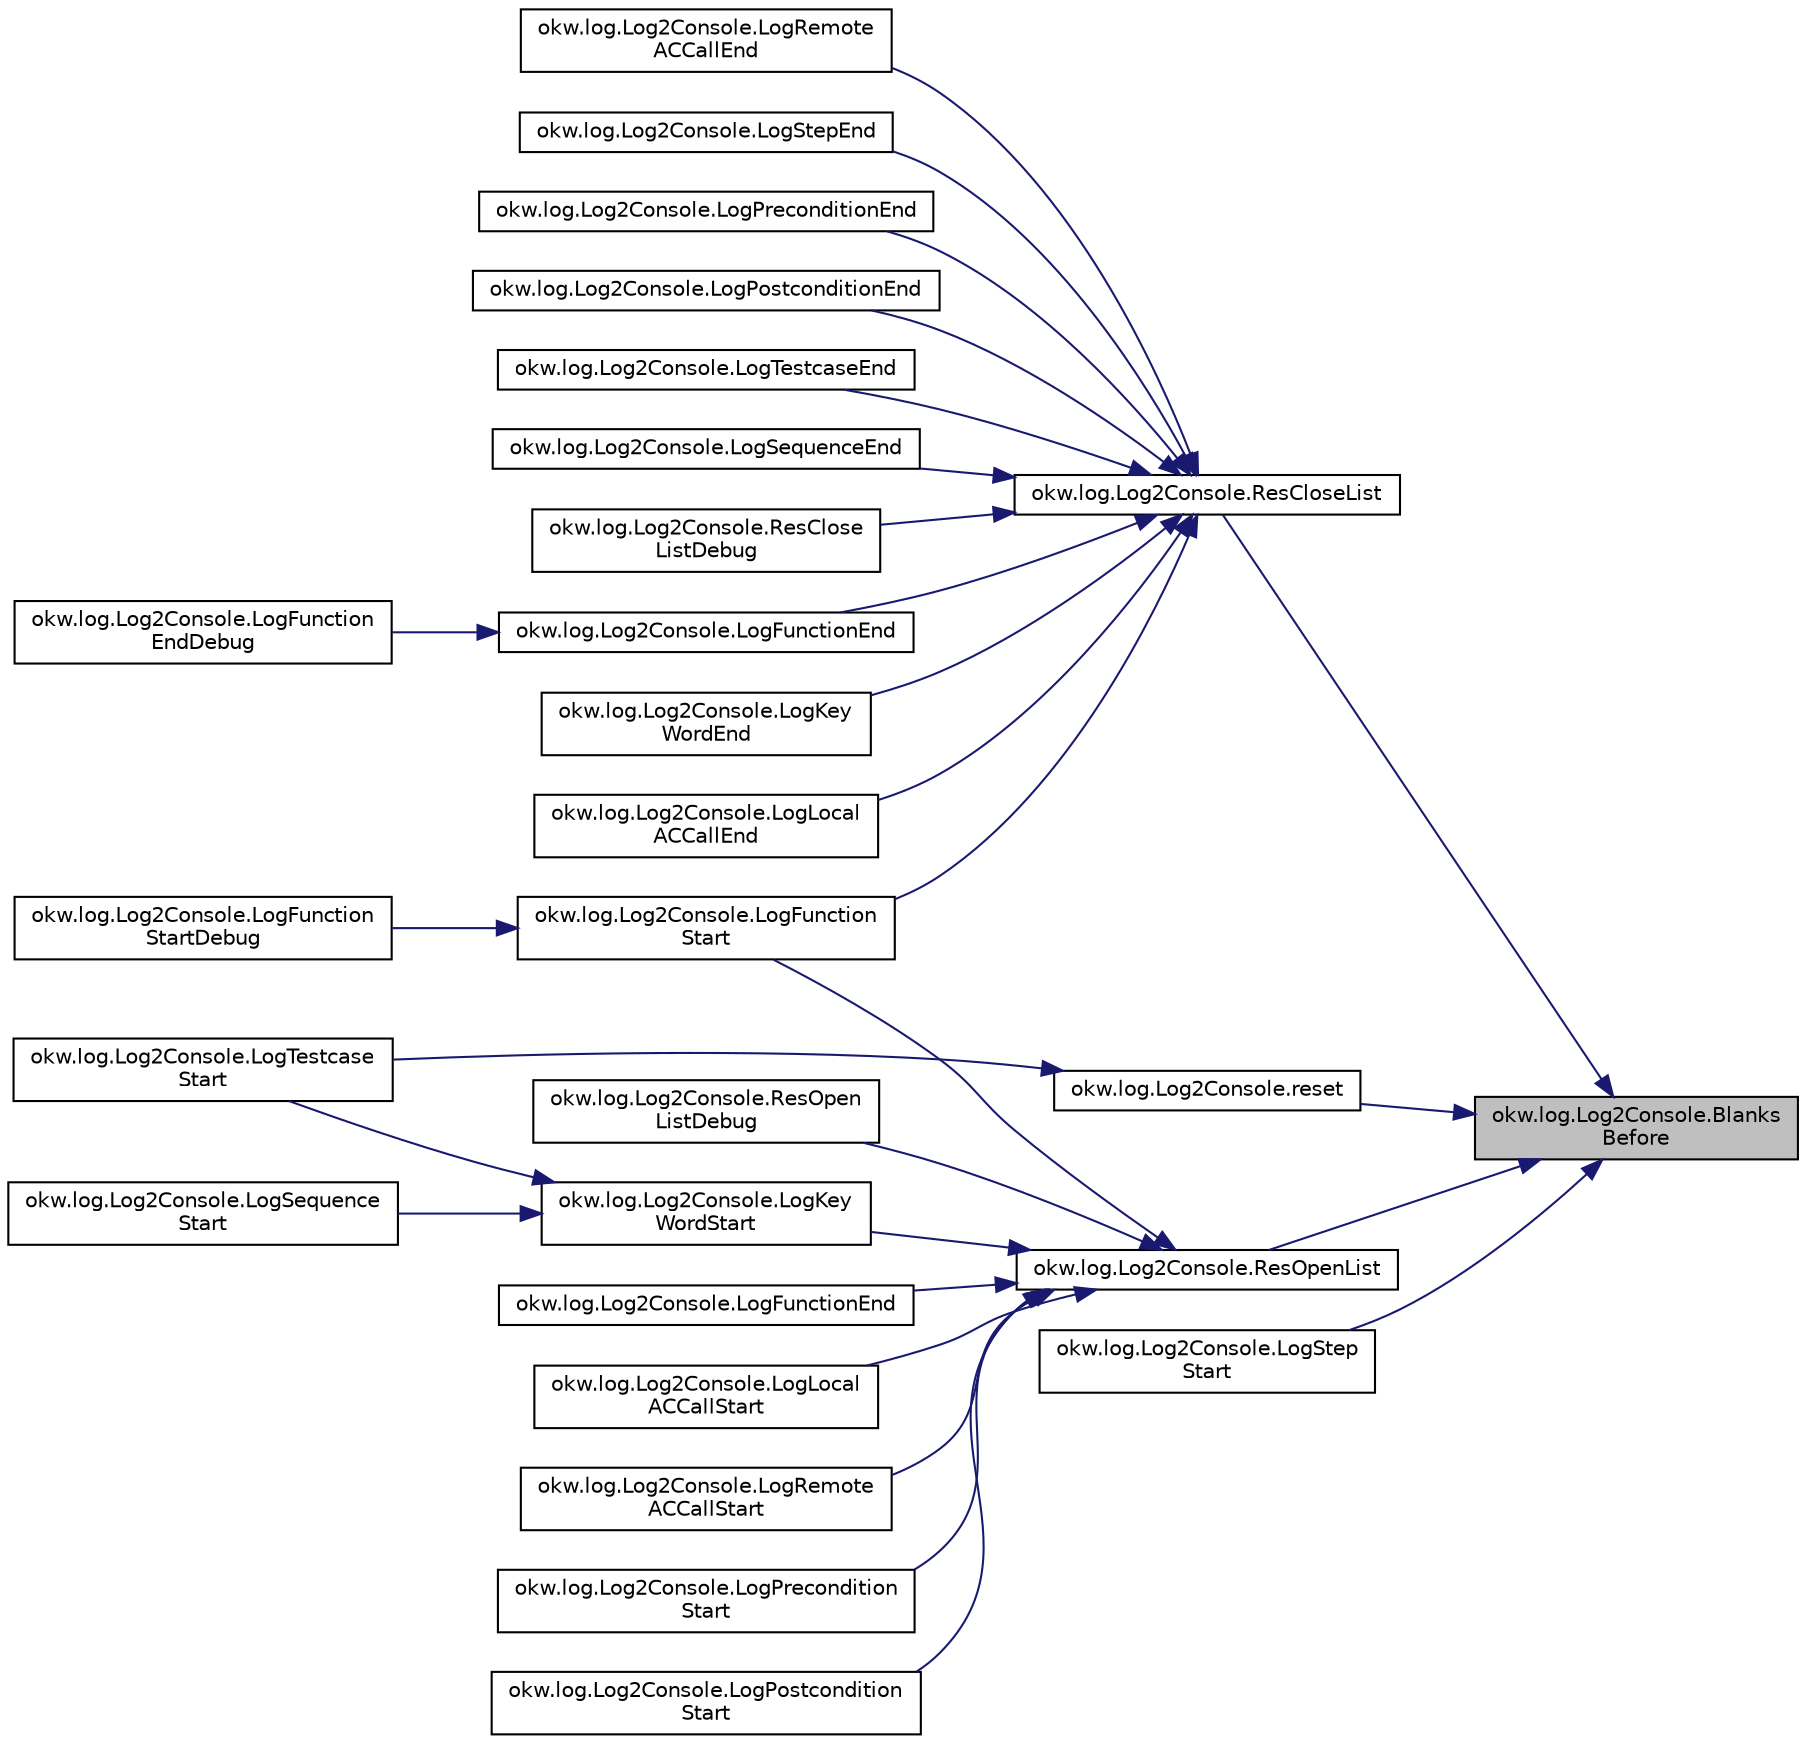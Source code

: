 digraph "okw.log.Log2Console.BlanksBefore"
{
 // INTERACTIVE_SVG=YES
 // LATEX_PDF_SIZE
  edge [fontname="Helvetica",fontsize="10",labelfontname="Helvetica",labelfontsize="10"];
  node [fontname="Helvetica",fontsize="10",shape=record];
  rankdir="RL";
  Node2 [label="okw.log.Log2Console.Blanks\lBefore",height=0.2,width=0.4,color="black", fillcolor="grey75", style="filled", fontcolor="black",tooltip="Erzeugt die Einrücktiefe für die Console-Ausgabe."];
  Node2 -> Node3 [dir="back",color="midnightblue",fontsize="10",style="solid",fontname="Helvetica"];
  Node3 [label="okw.log.Log2Console.reset",height=0.2,width=0.4,color="black", fillcolor="white", style="filled",URL="$classokw_1_1log_1_1_log2_console.html#ae43e369c8f55c561cdd911cda4f97031",tooltip="Method resets ."];
  Node3 -> Node4 [dir="back",color="midnightblue",fontsize="10",style="solid",fontname="Helvetica"];
  Node4 [label="okw.log.Log2Console.LogTestcase\lStart",height=0.2,width=0.4,color="black", fillcolor="white", style="filled",URL="$classokw_1_1log_1_1_log2_console.html#ab54c67895506d0e6786be1b7c4f1ac78",tooltip="LogTestcaseStart:"];
  Node2 -> Node5 [dir="back",color="midnightblue",fontsize="10",style="solid",fontname="Helvetica"];
  Node5 [label="okw.log.Log2Console.LogStep\lStart",height=0.2,width=0.4,color="black", fillcolor="white", style="filled",URL="$classokw_1_1log_1_1_log2_console.html#ae0d8107ea279f3694c342c25d5c153ab",tooltip="LogStepStart: Log Begin of (Test) Step."];
  Node2 -> Node6 [dir="back",color="midnightblue",fontsize="10",style="solid",fontname="Helvetica"];
  Node6 [label="okw.log.Log2Console.ResCloseList",height=0.2,width=0.4,color="black", fillcolor="white", style="filled",URL="$classokw_1_1log_1_1_log2_console.html#ab2120d2a3c68dc03a6a62d02570bfbd6",tooltip="ResCloseList: Closes the outline level."];
  Node6 -> Node7 [dir="back",color="midnightblue",fontsize="10",style="solid",fontname="Helvetica"];
  Node7 [label="okw.log.Log2Console.LogFunctionEnd",height=0.2,width=0.4,color="black", fillcolor="white", style="filled",URL="$classokw_1_1log_1_1_log2_console.html#ae5d97f0d2c5d086474b811f700e97eb1",tooltip="LogFunctionEnd:"];
  Node7 -> Node8 [dir="back",color="midnightblue",fontsize="10",style="solid",fontname="Helvetica"];
  Node8 [label="okw.log.Log2Console.LogFunction\lEndDebug",height=0.2,width=0.4,color="black", fillcolor="white", style="filled",URL="$classokw_1_1log_1_1_log2_console.html#a02a98178389196a6ac48021d5b116d7d",tooltip="LogFunctionEndDebug:"];
  Node6 -> Node9 [dir="back",color="midnightblue",fontsize="10",style="solid",fontname="Helvetica"];
  Node9 [label="okw.log.Log2Console.LogFunction\lStart",height=0.2,width=0.4,color="black", fillcolor="white", style="filled",URL="$classokw_1_1log_1_1_log2_console.html#a06fc14df2dcb5b2b28b65b2a5ca07e25",tooltip="LogFunctionStart:"];
  Node9 -> Node10 [dir="back",color="midnightblue",fontsize="10",style="solid",fontname="Helvetica"];
  Node10 [label="okw.log.Log2Console.LogFunction\lStartDebug",height=0.2,width=0.4,color="black", fillcolor="white", style="filled",URL="$classokw_1_1log_1_1_log2_console.html#ae12be755a9da04599d329cfece22b1ef",tooltip="LogFunctionStartDebug:"];
  Node6 -> Node11 [dir="back",color="midnightblue",fontsize="10",style="solid",fontname="Helvetica"];
  Node11 [label="okw.log.Log2Console.LogKey\lWordEnd",height=0.2,width=0.4,color="black", fillcolor="white", style="filled",URL="$classokw_1_1log_1_1_log2_console.html#a0cfb34192c7f33171638dcde05db6a99",tooltip="LogKeyWordEnd:"];
  Node6 -> Node12 [dir="back",color="midnightblue",fontsize="10",style="solid",fontname="Helvetica"];
  Node12 [label="okw.log.Log2Console.LogLocal\lACCallEnd",height=0.2,width=0.4,color="black", fillcolor="white", style="filled",URL="$classokw_1_1log_1_1_log2_console.html#a3d9bcf755c935b81d8e9a7d4360cc0a3",tooltip=" "];
  Node6 -> Node13 [dir="back",color="midnightblue",fontsize="10",style="solid",fontname="Helvetica"];
  Node13 [label="okw.log.Log2Console.LogRemote\lACCallEnd",height=0.2,width=0.4,color="black", fillcolor="white", style="filled",URL="$classokw_1_1log_1_1_log2_console.html#afcc5695b2d6789edce77dea2dda53474",tooltip="LogRemoteACCallEnd: End of a remote AC call."];
  Node6 -> Node14 [dir="back",color="midnightblue",fontsize="10",style="solid",fontname="Helvetica"];
  Node14 [label="okw.log.Log2Console.LogStepEnd",height=0.2,width=0.4,color="black", fillcolor="white", style="filled",URL="$classokw_1_1log_1_1_log2_console.html#aa0b3cb31054e874a743f260ada96536c",tooltip=" "];
  Node6 -> Node15 [dir="back",color="midnightblue",fontsize="10",style="solid",fontname="Helvetica"];
  Node15 [label="okw.log.Log2Console.LogPreconditionEnd",height=0.2,width=0.4,color="black", fillcolor="white", style="filled",URL="$classokw_1_1log_1_1_log2_console.html#a42dde737680a3591a075c2fd6775b755",tooltip=" "];
  Node6 -> Node16 [dir="back",color="midnightblue",fontsize="10",style="solid",fontname="Helvetica"];
  Node16 [label="okw.log.Log2Console.LogPostconditionEnd",height=0.2,width=0.4,color="black", fillcolor="white", style="filled",URL="$classokw_1_1log_1_1_log2_console.html#a012320e35ef6a3e6635c17b111e29f11",tooltip=" "];
  Node6 -> Node17 [dir="back",color="midnightblue",fontsize="10",style="solid",fontname="Helvetica"];
  Node17 [label="okw.log.Log2Console.LogTestcaseEnd",height=0.2,width=0.4,color="black", fillcolor="white", style="filled",URL="$classokw_1_1log_1_1_log2_console.html#a3d7f0164c5d9db37f32b9678b96bd2af",tooltip="LogTestcaseEnd:"];
  Node6 -> Node18 [dir="back",color="midnightblue",fontsize="10",style="solid",fontname="Helvetica"];
  Node18 [label="okw.log.Log2Console.LogSequenceEnd",height=0.2,width=0.4,color="black", fillcolor="white", style="filled",URL="$classokw_1_1log_1_1_log2_console.html#a6adb44f183bebb3b2251c595e933e5f7",tooltip="LogSequenceEnd:"];
  Node6 -> Node19 [dir="back",color="midnightblue",fontsize="10",style="solid",fontname="Helvetica"];
  Node19 [label="okw.log.Log2Console.ResClose\lListDebug",height=0.2,width=0.4,color="black", fillcolor="white", style="filled",URL="$classokw_1_1log_1_1_log2_console.html#a5f0ef403d1d3c2c093b2a8b0d6ded070",tooltip="ResCloseListDebug:"];
  Node2 -> Node20 [dir="back",color="midnightblue",fontsize="10",style="solid",fontname="Helvetica"];
  Node20 [label="okw.log.Log2Console.ResOpenList",height=0.2,width=0.4,color="black", fillcolor="white", style="filled",URL="$classokw_1_1log_1_1_log2_console.html#af99ba81cf4d8e14d5fe19070f12ae5cb",tooltip="LogFunctionStartDebug: Opens a debug outline level with the ."];
  Node20 -> Node21 [dir="back",color="midnightblue",fontsize="10",style="solid",fontname="Helvetica"];
  Node21 [label="okw.log.Log2Console.LogFunctionEnd",height=0.2,width=0.4,color="black", fillcolor="white", style="filled",URL="$classokw_1_1log_1_1_log2_console.html#a2d42361222359da106d531084f9d283e",tooltip="LogFunctionEnd(String):"];
  Node20 -> Node9 [dir="back",color="midnightblue",fontsize="10",style="solid",fontname="Helvetica"];
  Node20 -> Node22 [dir="back",color="midnightblue",fontsize="10",style="solid",fontname="Helvetica"];
  Node22 [label="okw.log.Log2Console.LogKey\lWordStart",height=0.2,width=0.4,color="black", fillcolor="white", style="filled",URL="$classokw_1_1log_1_1_log2_console.html#a6c848745fc8facac542f043f4bfce4bc",tooltip="LogKeyWordStart:"];
  Node22 -> Node4 [dir="back",color="midnightblue",fontsize="10",style="solid",fontname="Helvetica"];
  Node22 -> Node23 [dir="back",color="midnightblue",fontsize="10",style="solid",fontname="Helvetica"];
  Node23 [label="okw.log.Log2Console.LogSequence\lStart",height=0.2,width=0.4,color="black", fillcolor="white", style="filled",URL="$classokw_1_1log_1_1_log2_console.html#a9ec829b2c64f226a7de1d6a8c0ec468f",tooltip="LogSequenceStart: Begin of a Sequence."];
  Node20 -> Node24 [dir="back",color="midnightblue",fontsize="10",style="solid",fontname="Helvetica"];
  Node24 [label="okw.log.Log2Console.LogLocal\lACCallStart",height=0.2,width=0.4,color="black", fillcolor="white", style="filled",URL="$classokw_1_1log_1_1_log2_console.html#a3519f399a0b6e6b1abe9b9b28f8edac6",tooltip=" "];
  Node20 -> Node25 [dir="back",color="midnightblue",fontsize="10",style="solid",fontname="Helvetica"];
  Node25 [label="okw.log.Log2Console.LogRemote\lACCallStart",height=0.2,width=0.4,color="black", fillcolor="white", style="filled",URL="$classokw_1_1log_1_1_log2_console.html#af6d461a8771a7bdf8513a3dead7801bc",tooltip="LogRemoteACCallStart: Start of a remote AC call."];
  Node20 -> Node26 [dir="back",color="midnightblue",fontsize="10",style="solid",fontname="Helvetica"];
  Node26 [label="okw.log.Log2Console.LogPrecondition\lStart",height=0.2,width=0.4,color="black", fillcolor="white", style="filled",URL="$classokw_1_1log_1_1_log2_console.html#a4a54aa99722b1644782f7d7df6040161",tooltip=" "];
  Node20 -> Node27 [dir="back",color="midnightblue",fontsize="10",style="solid",fontname="Helvetica"];
  Node27 [label="okw.log.Log2Console.LogPostcondition\lStart",height=0.2,width=0.4,color="black", fillcolor="white", style="filled",URL="$classokw_1_1log_1_1_log2_console.html#a6dc97da908065976e17d4a25dc471ca4",tooltip=" "];
  Node20 -> Node28 [dir="back",color="midnightblue",fontsize="10",style="solid",fontname="Helvetica"];
  Node28 [label="okw.log.Log2Console.ResOpen\lListDebug",height=0.2,width=0.4,color="black", fillcolor="white", style="filled",URL="$classokw_1_1log_1_1_log2_console.html#adea657f55b624397c13bfbf94f2a6d6a",tooltip="Öffnet eine neue debug Ergenis-Ebene mit der gegebenen Überschrift."];
}
